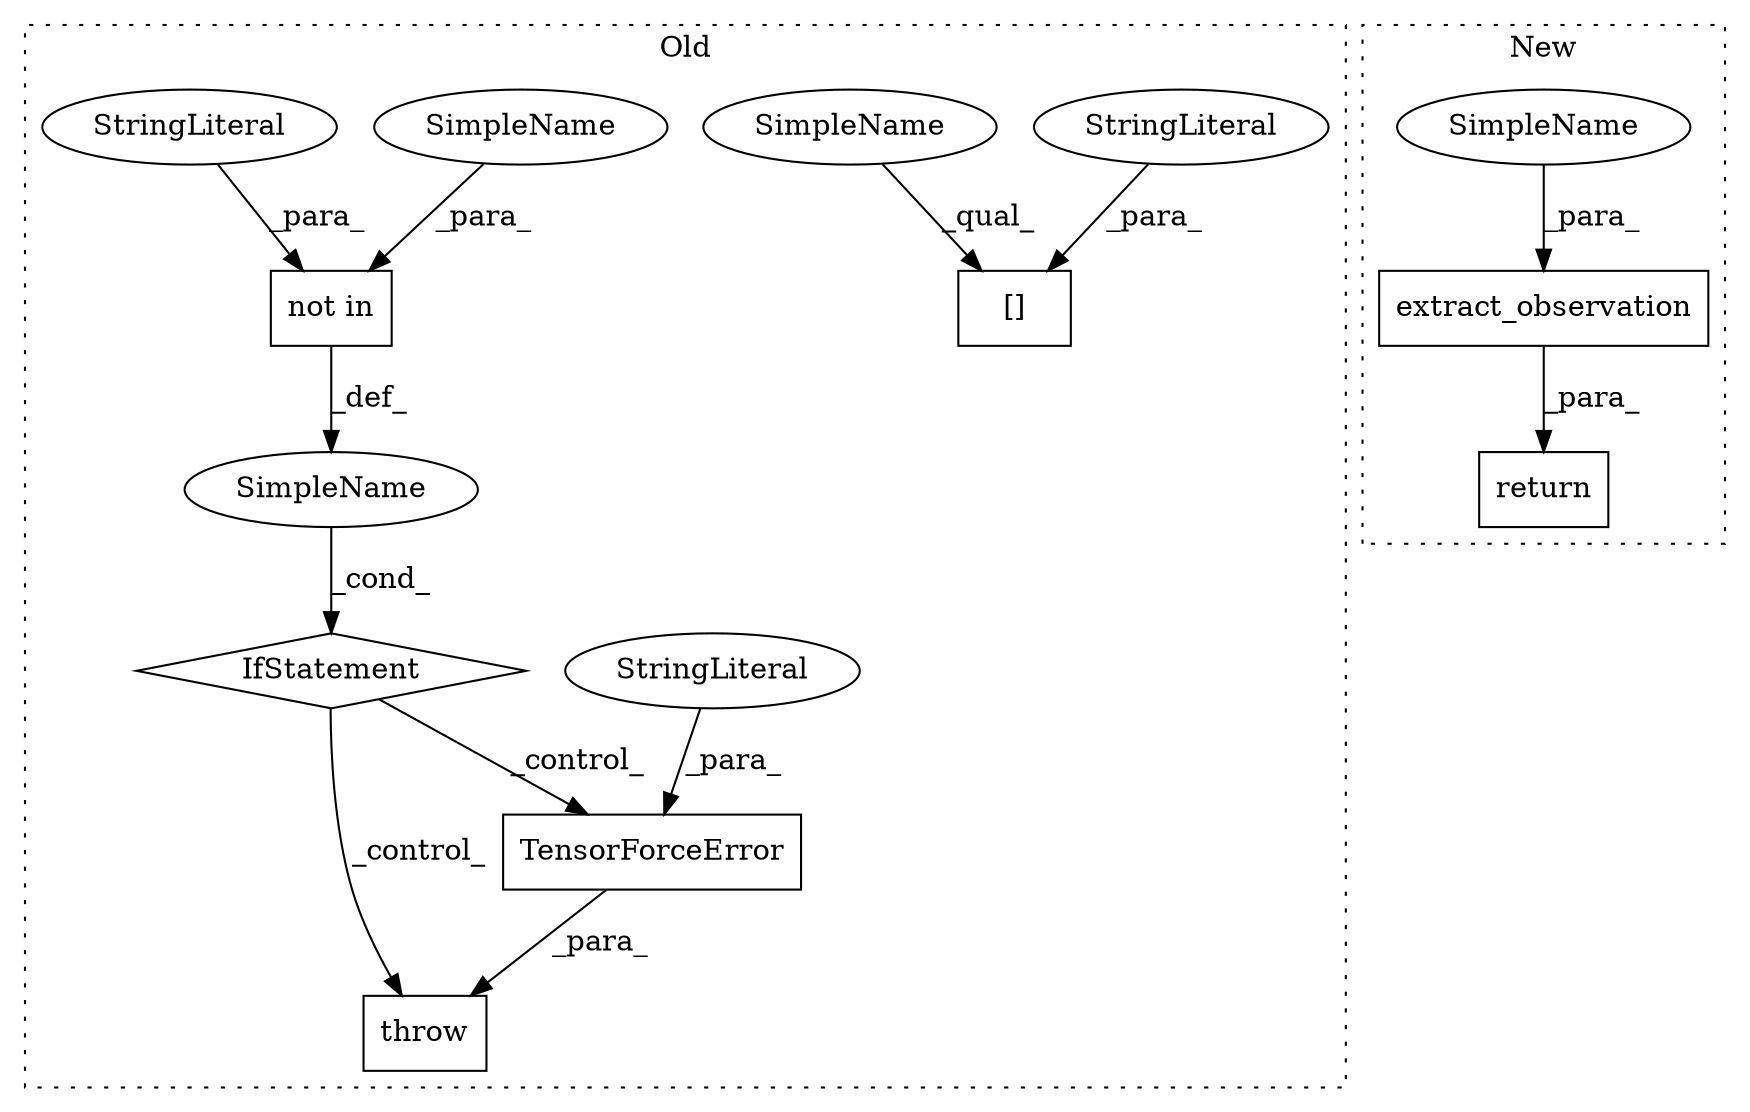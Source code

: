 digraph G {
subgraph cluster0 {
1 [label="not in" a="108" s="2544" l="26" shape="box"];
3 [label="[]" a="2" s="2667,2686" l="9,1" shape="box"];
4 [label="TensorForceError" a="32" s="2586,2647" l="17,1" shape="box"];
5 [label="SimpleName" a="42" s="" l="" shape="ellipse"];
6 [label="throw" a="53" s="2580" l="6" shape="box"];
7 [label="IfStatement" a="25" s="2536,2570" l="8,2" shape="diamond"];
8 [label="StringLiteral" a="45" s="2603" l="44" shape="ellipse"];
9 [label="StringLiteral" a="45" s="2676" l="10" shape="ellipse"];
10 [label="StringLiteral" a="45" s="2544" l="10" shape="ellipse"];
12 [label="SimpleName" a="42" s="2667" l="8" shape="ellipse"];
13 [label="SimpleName" a="42" s="2562" l="8" shape="ellipse"];
label = "Old";
style="dotted";
}
subgraph cluster1 {
2 [label="extract_observation" a="32" s="2837,2865" l="20,1" shape="box"];
11 [label="return" a="41" s="2825" l="7" shape="box"];
14 [label="SimpleName" a="42" s="2857" l="8" shape="ellipse"];
label = "New";
style="dotted";
}
1 -> 5 [label="_def_"];
2 -> 11 [label="_para_"];
4 -> 6 [label="_para_"];
5 -> 7 [label="_cond_"];
7 -> 4 [label="_control_"];
7 -> 6 [label="_control_"];
8 -> 4 [label="_para_"];
9 -> 3 [label="_para_"];
10 -> 1 [label="_para_"];
12 -> 3 [label="_qual_"];
13 -> 1 [label="_para_"];
14 -> 2 [label="_para_"];
}